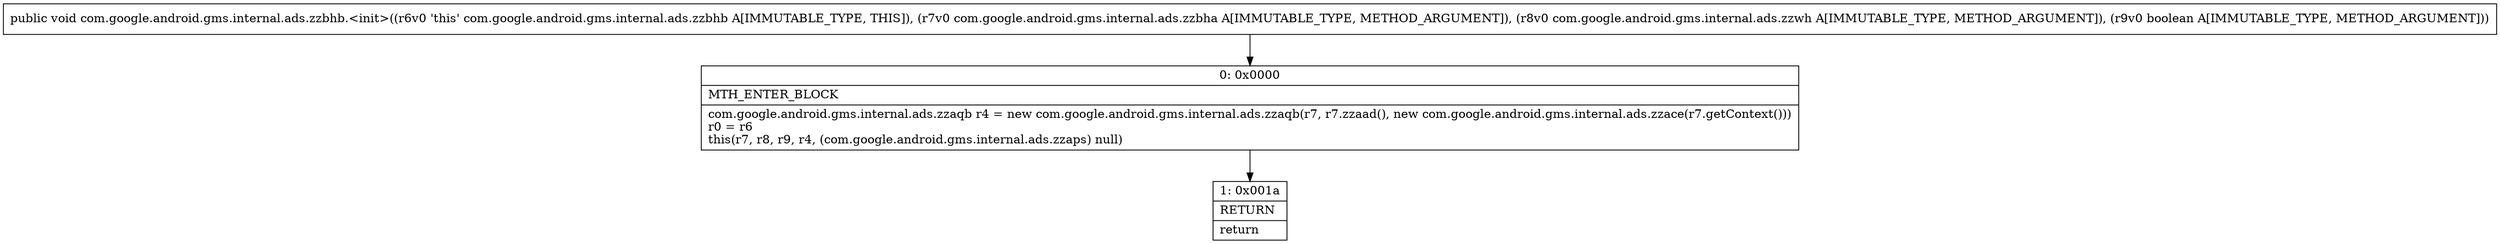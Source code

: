 digraph "CFG forcom.google.android.gms.internal.ads.zzbhb.\<init\>(Lcom\/google\/android\/gms\/internal\/ads\/zzbha;Lcom\/google\/android\/gms\/internal\/ads\/zzwh;Z)V" {
Node_0 [shape=record,label="{0\:\ 0x0000|MTH_ENTER_BLOCK\l|com.google.android.gms.internal.ads.zzaqb r4 = new com.google.android.gms.internal.ads.zzaqb(r7, r7.zzaad(), new com.google.android.gms.internal.ads.zzace(r7.getContext()))\lr0 = r6\lthis(r7, r8, r9, r4, (com.google.android.gms.internal.ads.zzaps) null)\l}"];
Node_1 [shape=record,label="{1\:\ 0x001a|RETURN\l|return\l}"];
MethodNode[shape=record,label="{public void com.google.android.gms.internal.ads.zzbhb.\<init\>((r6v0 'this' com.google.android.gms.internal.ads.zzbhb A[IMMUTABLE_TYPE, THIS]), (r7v0 com.google.android.gms.internal.ads.zzbha A[IMMUTABLE_TYPE, METHOD_ARGUMENT]), (r8v0 com.google.android.gms.internal.ads.zzwh A[IMMUTABLE_TYPE, METHOD_ARGUMENT]), (r9v0 boolean A[IMMUTABLE_TYPE, METHOD_ARGUMENT])) }"];
MethodNode -> Node_0;
Node_0 -> Node_1;
}

